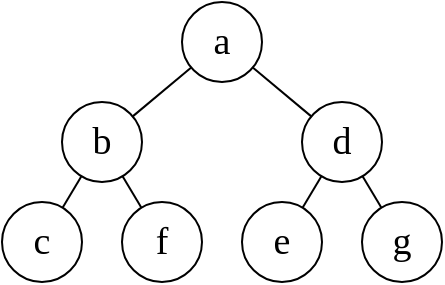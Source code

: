 <mxfile>
    <diagram id="eRz4iOo6eL2ObuwE2JQ0" name="第 1 页">
        <mxGraphModel dx="378" dy="211" grid="1" gridSize="10" guides="1" tooltips="1" connect="1" arrows="1" fold="1" page="1" pageScale="1" pageWidth="827" pageHeight="1169" math="0" shadow="0">
            <root>
                <mxCell id="0"/>
                <mxCell id="1" parent="0"/>
                <mxCell id="11" style="edgeStyle=none;html=1;fontFamily=Times New Roman;fontSize=19;endArrow=none;endFill=0;" edge="1" parent="1" source="2" target="5">
                    <mxGeometry relative="1" as="geometry"/>
                </mxCell>
                <mxCell id="12" style="edgeStyle=none;html=1;fontFamily=Times New Roman;fontSize=19;endArrow=none;endFill=0;" edge="1" parent="1" source="2" target="6">
                    <mxGeometry relative="1" as="geometry"/>
                </mxCell>
                <mxCell id="2" value="a" style="ellipse;whiteSpace=wrap;html=1;fontFamily=Times New Roman;fontSize=19;" vertex="1" parent="1">
                    <mxGeometry x="300" y="140" width="40" height="40" as="geometry"/>
                </mxCell>
                <mxCell id="13" style="edgeStyle=none;html=1;fontFamily=Times New Roman;fontSize=19;endArrow=none;endFill=0;" edge="1" parent="1" source="5" target="7">
                    <mxGeometry relative="1" as="geometry"/>
                </mxCell>
                <mxCell id="14" style="edgeStyle=none;html=1;fontFamily=Times New Roman;fontSize=19;endArrow=none;endFill=0;" edge="1" parent="1" source="5" target="8">
                    <mxGeometry relative="1" as="geometry"/>
                </mxCell>
                <mxCell id="5" value="b" style="ellipse;whiteSpace=wrap;html=1;fontFamily=Times New Roman;fontSize=19;" vertex="1" parent="1">
                    <mxGeometry x="240" y="190" width="40" height="40" as="geometry"/>
                </mxCell>
                <mxCell id="16" style="edgeStyle=none;html=1;fontFamily=Times New Roman;fontSize=19;endArrow=none;endFill=0;" edge="1" parent="1" source="6" target="9">
                    <mxGeometry relative="1" as="geometry"/>
                </mxCell>
                <mxCell id="17" style="edgeStyle=none;html=1;fontFamily=Times New Roman;fontSize=19;endArrow=none;endFill=0;" edge="1" parent="1" source="6" target="10">
                    <mxGeometry relative="1" as="geometry"/>
                </mxCell>
                <mxCell id="6" value="d" style="ellipse;whiteSpace=wrap;html=1;fontFamily=Times New Roman;fontSize=19;" vertex="1" parent="1">
                    <mxGeometry x="360" y="190" width="40" height="40" as="geometry"/>
                </mxCell>
                <mxCell id="7" value="c" style="ellipse;whiteSpace=wrap;html=1;fontFamily=Times New Roman;fontSize=19;" vertex="1" parent="1">
                    <mxGeometry x="210" y="240" width="40" height="40" as="geometry"/>
                </mxCell>
                <mxCell id="8" value="f" style="ellipse;whiteSpace=wrap;html=1;fontFamily=Times New Roman;fontSize=19;" vertex="1" parent="1">
                    <mxGeometry x="270" y="240" width="40" height="40" as="geometry"/>
                </mxCell>
                <mxCell id="9" value="e" style="ellipse;whiteSpace=wrap;html=1;fontFamily=Times New Roman;fontSize=19;" vertex="1" parent="1">
                    <mxGeometry x="330" y="240" width="40" height="40" as="geometry"/>
                </mxCell>
                <mxCell id="10" value="g" style="ellipse;whiteSpace=wrap;html=1;fontFamily=Times New Roman;fontSize=19;" vertex="1" parent="1">
                    <mxGeometry x="390" y="240" width="40" height="40" as="geometry"/>
                </mxCell>
            </root>
        </mxGraphModel>
    </diagram>
</mxfile>